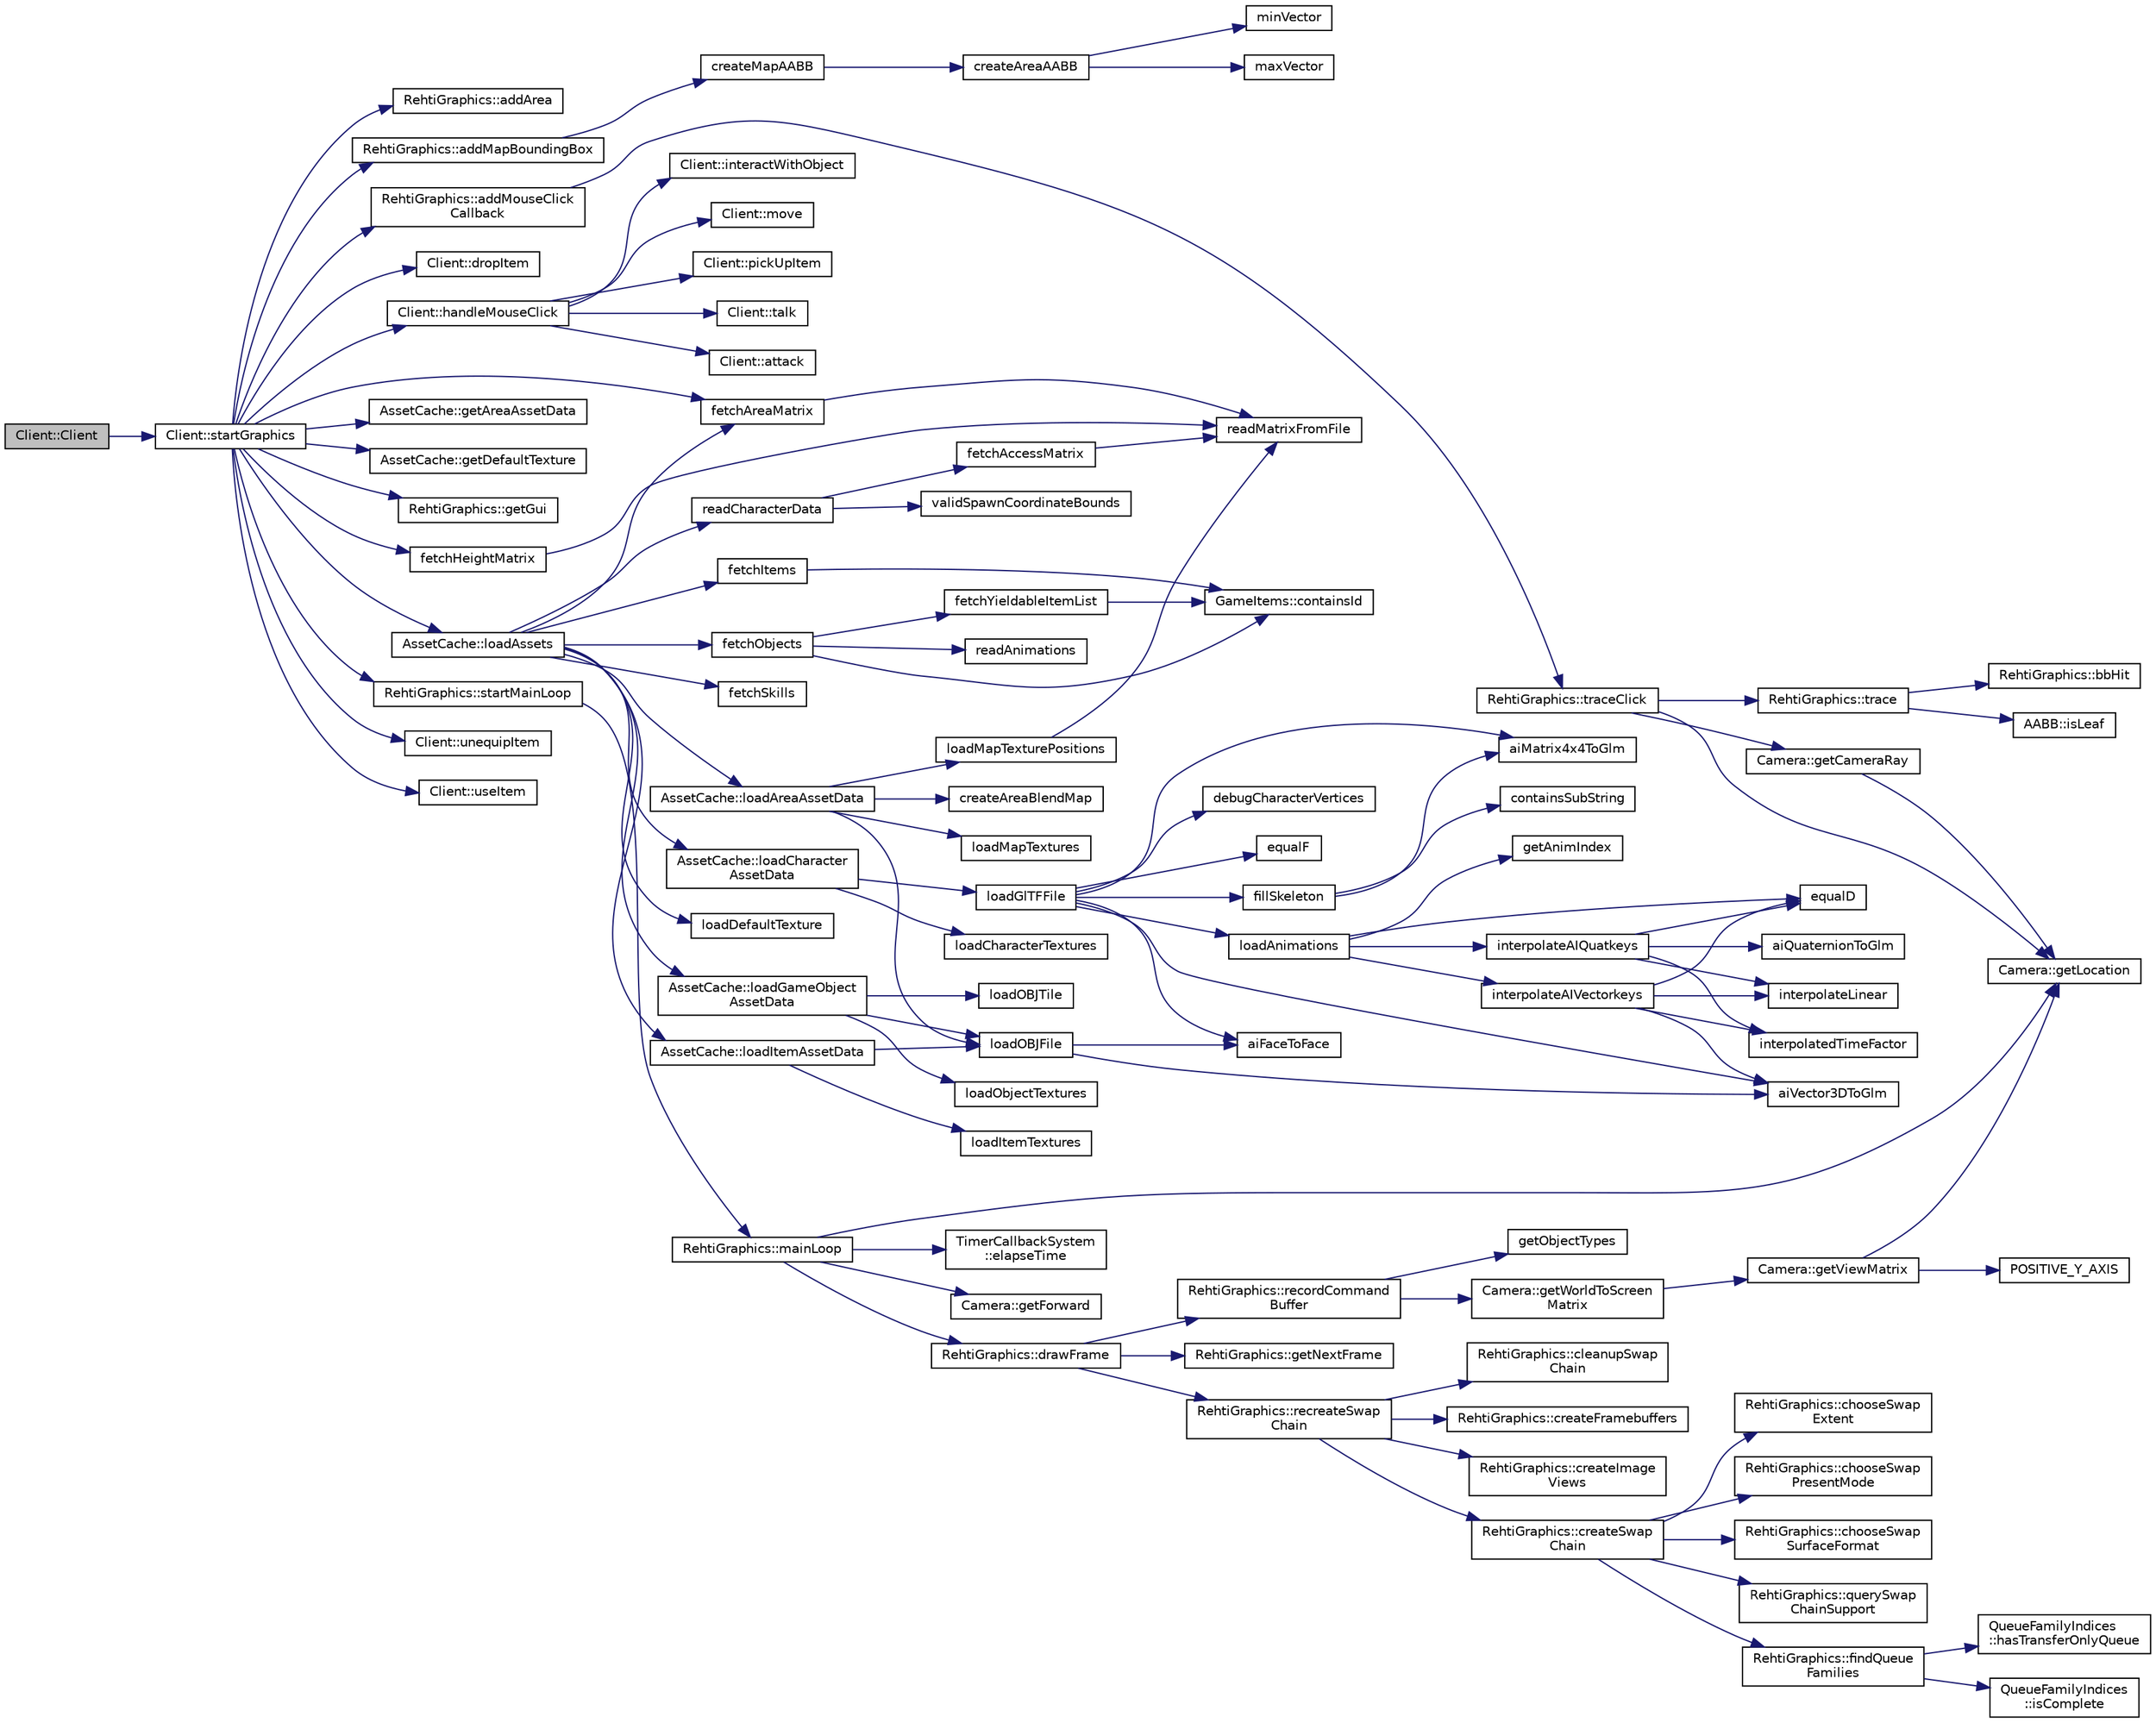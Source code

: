 digraph "Client::Client"
{
 // LATEX_PDF_SIZE
  edge [fontname="Helvetica",fontsize="10",labelfontname="Helvetica",labelfontsize="10"];
  node [fontname="Helvetica",fontsize="10",shape=record];
  rankdir="LR";
  Node1 [label="Client::Client",height=0.2,width=0.4,color="black", fillcolor="grey75", style="filled", fontcolor="black",tooltip=" "];
  Node1 -> Node2 [color="midnightblue",fontsize="10",style="solid",fontname="Helvetica"];
  Node2 [label="Client::startGraphics",height=0.2,width=0.4,color="black", fillcolor="white", style="filled",URL="$classClient.html#a7b7406bdc248547627fd669a92b86d6c",tooltip="Starts the graphics library."];
  Node2 -> Node3 [color="midnightblue",fontsize="10",style="solid",fontname="Helvetica"];
  Node3 [label="RehtiGraphics::addArea",height=0.2,width=0.4,color="black", fillcolor="white", style="filled",URL="$classRehtiGraphics.html#a1312ef75a7be329c78ff37cd16e7826e",tooltip="Adds an area to the game."];
  Node2 -> Node4 [color="midnightblue",fontsize="10",style="solid",fontname="Helvetica"];
  Node4 [label="RehtiGraphics::addMapBoundingBox",height=0.2,width=0.4,color="black", fillcolor="white", style="filled",URL="$classRehtiGraphics.html#a2a9176b65dedb70b8fa94ce7aea8643a",tooltip="Adds a bounding box for the world map."];
  Node4 -> Node5 [color="midnightblue",fontsize="10",style="solid",fontname="Helvetica"];
  Node5 [label="createMapAABB",height=0.2,width=0.4,color="black", fillcolor="white", style="filled",URL="$AABB_8cpp.html#a84f9fe626856f524cb482bca08c4f2f2",tooltip="Creates a list of AABBs trees for each area in the areaMatrix."];
  Node5 -> Node6 [color="midnightblue",fontsize="10",style="solid",fontname="Helvetica"];
  Node6 [label="createAreaAABB",height=0.2,width=0.4,color="black", fillcolor="white", style="filled",URL="$AABB_8cpp.html#a8673fc5f0b3d4ca8745793df1c907d7e",tooltip="Recursively creates an AABB tree for a single area."];
  Node6 -> Node7 [color="midnightblue",fontsize="10",style="solid",fontname="Helvetica"];
  Node7 [label="maxVector",height=0.2,width=0.4,color="black", fillcolor="white", style="filled",URL="$AABB_8cpp.html#a445c2c3a703ab69e974859af3682b1a5",tooltip="Constructs a maximum vector from two vectors."];
  Node6 -> Node8 [color="midnightblue",fontsize="10",style="solid",fontname="Helvetica"];
  Node8 [label="minVector",height=0.2,width=0.4,color="black", fillcolor="white", style="filled",URL="$AABB_8cpp.html#abc4a6a4eceb21ddd3da0192c2953f865",tooltip="Constructs a minimum vector from two vectors."];
  Node2 -> Node9 [color="midnightblue",fontsize="10",style="solid",fontname="Helvetica"];
  Node9 [label="RehtiGraphics::addMouseClick\lCallback",height=0.2,width=0.4,color="black", fillcolor="white", style="filled",URL="$classRehtiGraphics.html#a3e448f8ad5fd760e066f3be8fd627b48",tooltip="Adds a mouse click callback."];
  Node9 -> Node10 [color="midnightblue",fontsize="10",style="solid",fontname="Helvetica"];
  Node10 [label="RehtiGraphics::traceClick",height=0.2,width=0.4,color="black", fillcolor="white", style="filled",URL="$classRehtiGraphics.html#a1cfaaeadfe98542d6819596175eac875",tooltip="Traces a ray against all bounding boxes, starting with objects, then characters and lastly the map."];
  Node10 -> Node11 [color="midnightblue",fontsize="10",style="solid",fontname="Helvetica"];
  Node11 [label="Camera::getCameraRay",height=0.2,width=0.4,color="black", fillcolor="white", style="filled",URL="$classCamera.html#a36cab1c476d0ebaeb8c9a1f29625345b",tooltip="Returns the camera ray in world space."];
  Node11 -> Node12 [color="midnightblue",fontsize="10",style="solid",fontname="Helvetica"];
  Node12 [label="Camera::getLocation",height=0.2,width=0.4,color="black", fillcolor="white", style="filled",URL="$classCamera.html#aa5786f7090ec3569fa729f10a2e64ce1",tooltip="Returns the location of the camera."];
  Node10 -> Node12 [color="midnightblue",fontsize="10",style="solid",fontname="Helvetica"];
  Node10 -> Node13 [color="midnightblue",fontsize="10",style="solid",fontname="Helvetica"];
  Node13 [label="RehtiGraphics::trace",height=0.2,width=0.4,color="black", fillcolor="white", style="filled",URL="$classRehtiGraphics.html#ad5a1186324dbd1b964c27f8d5397d716",tooltip="Traces a given ray against a given bounding box."];
  Node13 -> Node14 [color="midnightblue",fontsize="10",style="solid",fontname="Helvetica"];
  Node14 [label="RehtiGraphics::bbHit",height=0.2,width=0.4,color="black", fillcolor="white", style="filled",URL="$classRehtiGraphics.html#a4446a14b74fa9d30451ed3136b5b966c",tooltip="Checks whether the given bounding box is hit by the given ray."];
  Node13 -> Node15 [color="midnightblue",fontsize="10",style="solid",fontname="Helvetica"];
  Node15 [label="AABB::isLeaf",height=0.2,width=0.4,color="black", fillcolor="white", style="filled",URL="$structAABB.html#a9ce7b09812f868b80a37f6a7b6c6c899",tooltip=" "];
  Node2 -> Node16 [color="midnightblue",fontsize="10",style="solid",fontname="Helvetica"];
  Node16 [label="Client::dropItem",height=0.2,width=0.4,color="black", fillcolor="white", style="filled",URL="$classClient.html#a7883a1cd2003100d45eae6e670dd7990",tooltip="Send a DropItemMessage for item with given instance id."];
  Node2 -> Node17 [color="midnightblue",fontsize="10",style="solid",fontname="Helvetica"];
  Node17 [label="fetchAreaMatrix",height=0.2,width=0.4,color="black", fillcolor="white", style="filled",URL="$MapReader_8cpp.html#a5f9a1f6a673ebfb7b7fd44bc2e6ef733",tooltip="Loads the area map from the given path."];
  Node17 -> Node18 [color="midnightblue",fontsize="10",style="solid",fontname="Helvetica"];
  Node18 [label="readMatrixFromFile",height=0.2,width=0.4,color="black", fillcolor="white", style="filled",URL="$rehtiLib_2assets_2reader_2src_2Utils_8cpp.html#aabe32cf7f7f2a7f7154cbceaeafb49a6",tooltip="Reads a matrix from a text file. Values should be separated by commas and rows by newlines."];
  Node2 -> Node19 [color="midnightblue",fontsize="10",style="solid",fontname="Helvetica"];
  Node19 [label="fetchHeightMatrix",height=0.2,width=0.4,color="black", fillcolor="white", style="filled",URL="$MapReader_8cpp.html#a2ac7fa2ac999e004c723cd45b861c13c",tooltip="Loads the height map from the given path."];
  Node19 -> Node18 [color="midnightblue",fontsize="10",style="solid",fontname="Helvetica"];
  Node2 -> Node20 [color="midnightblue",fontsize="10",style="solid",fontname="Helvetica"];
  Node20 [label="AssetCache::getAreaAssetData",height=0.2,width=0.4,color="black", fillcolor="white", style="filled",URL="$classAssetCache.html#abdacc168c27b4b62310653593e3e5807",tooltip="Returns the map of area asset data."];
  Node2 -> Node21 [color="midnightblue",fontsize="10",style="solid",fontname="Helvetica"];
  Node21 [label="AssetCache::getDefaultTexture",height=0.2,width=0.4,color="black", fillcolor="white", style="filled",URL="$classAssetCache.html#a68fafbfe086f297006e3ea6fe3def49f",tooltip="Get default texture."];
  Node2 -> Node22 [color="midnightblue",fontsize="10",style="solid",fontname="Helvetica"];
  Node22 [label="RehtiGraphics::getGui",height=0.2,width=0.4,color="black", fillcolor="white", style="filled",URL="$classRehtiGraphics.html#a0b627360419288947984636e806f1d82",tooltip=" "];
  Node2 -> Node23 [color="midnightblue",fontsize="10",style="solid",fontname="Helvetica"];
  Node23 [label="Client::handleMouseClick",height=0.2,width=0.4,color="black", fillcolor="white", style="filled",URL="$classClient.html#a52e1bc60eed13224e0711a1b067d4738",tooltip="Handles a mouse click hit on the graphics window."];
  Node23 -> Node24 [color="midnightblue",fontsize="10",style="solid",fontname="Helvetica"];
  Node24 [label="Client::attack",height=0.2,width=0.4,color="black", fillcolor="white", style="filled",URL="$classClient.html#a4803a7c5331ade167dbea71c01dfe7fb",tooltip="Sends an attack message to the server."];
  Node23 -> Node25 [color="midnightblue",fontsize="10",style="solid",fontname="Helvetica"];
  Node25 [label="Client::interactWithObject",height=0.2,width=0.4,color="black", fillcolor="white", style="filled",URL="$classClient.html#a0dfd50dbe59821fc99489c425d80066b",tooltip="Sends an object interaction message to the server."];
  Node23 -> Node26 [color="midnightblue",fontsize="10",style="solid",fontname="Helvetica"];
  Node26 [label="Client::move",height=0.2,width=0.4,color="black", fillcolor="white", style="filled",URL="$classClient.html#a68216a3e4b0cd1f2f72388f7bcd77bd7",tooltip="Sends a move message to the server."];
  Node23 -> Node27 [color="midnightblue",fontsize="10",style="solid",fontname="Helvetica"];
  Node27 [label="Client::pickUpItem",height=0.2,width=0.4,color="black", fillcolor="white", style="filled",URL="$classClient.html#a488bdfe038fb7b96ce82da0081213f87",tooltip="Sends a PickUpItemMessage to the server."];
  Node23 -> Node28 [color="midnightblue",fontsize="10",style="solid",fontname="Helvetica"];
  Node28 [label="Client::talk",height=0.2,width=0.4,color="black", fillcolor="white", style="filled",URL="$classClient.html#a1bd5853aea615d870a314ef884d8d5a5",tooltip="Send talk message to the server."];
  Node2 -> Node29 [color="midnightblue",fontsize="10",style="solid",fontname="Helvetica"];
  Node29 [label="AssetCache::loadAssets",height=0.2,width=0.4,color="black", fillcolor="white", style="filled",URL="$classAssetCache.html#a65f5a313ec992e8d4fd1212272f404d0",tooltip="Loads all the assets into memory."];
  Node29 -> Node17 [color="midnightblue",fontsize="10",style="solid",fontname="Helvetica"];
  Node29 -> Node30 [color="midnightblue",fontsize="10",style="solid",fontname="Helvetica"];
  Node30 [label="fetchItems",height=0.2,width=0.4,color="black", fillcolor="white", style="filled",URL="$ItemReader_8cpp.html#a286ea81c3d4e57928c83bbdbb69b21ad",tooltip="Reads items defined in the items.json file and returns them as a GameItems struct...."];
  Node30 -> Node31 [color="midnightblue",fontsize="10",style="solid",fontname="Helvetica"];
  Node31 [label="GameItems::containsId",height=0.2,width=0.4,color="black", fillcolor="white", style="filled",URL="$structGameItems.html#aa28c24034d12b17b9f85d9c46d9cb9a1",tooltip=" "];
  Node29 -> Node32 [color="midnightblue",fontsize="10",style="solid",fontname="Helvetica"];
  Node32 [label="fetchObjects",height=0.2,width=0.4,color="black", fillcolor="white", style="filled",URL="$ObjectReader_8cpp.html#ad6b3fd19ac4147a4760304254626b9fb",tooltip="Reads objects defined in the objects.json file and returns them as a GameObjects struct."];
  Node32 -> Node31 [color="midnightblue",fontsize="10",style="solid",fontname="Helvetica"];
  Node32 -> Node33 [color="midnightblue",fontsize="10",style="solid",fontname="Helvetica"];
  Node33 [label="fetchYieldableItemList",height=0.2,width=0.4,color="black", fillcolor="white", style="filled",URL="$ObjectReader_8cpp.html#a6bc2060dc73242d4623b68ae3dd96205",tooltip=" "];
  Node33 -> Node31 [color="midnightblue",fontsize="10",style="solid",fontname="Helvetica"];
  Node32 -> Node34 [color="midnightblue",fontsize="10",style="solid",fontname="Helvetica"];
  Node34 [label="readAnimations",height=0.2,width=0.4,color="black", fillcolor="white", style="filled",URL="$AnimationReader_8cpp.html#acf7a424ee8d40510f3a350fbfa9f282e",tooltip="Reads animations described in JSON file."];
  Node29 -> Node35 [color="midnightblue",fontsize="10",style="solid",fontname="Helvetica"];
  Node35 [label="fetchSkills",height=0.2,width=0.4,color="black", fillcolor="white", style="filled",URL="$SkillReader_8cpp.html#a91ba713ab4fead50c273429c4901350a",tooltip="Fetches the skills from the skills.json file and returns them as a map."];
  Node29 -> Node36 [color="midnightblue",fontsize="10",style="solid",fontname="Helvetica"];
  Node36 [label="AssetCache::loadAreaAssetData",height=0.2,width=0.4,color="black", fillcolor="white", style="filled",URL="$classAssetCache.html#a48a445aae3950de86b925f1c560236cc",tooltip="Loads the map area assets data."];
  Node36 -> Node37 [color="midnightblue",fontsize="10",style="solid",fontname="Helvetica"];
  Node37 [label="createAreaBlendMap",height=0.2,width=0.4,color="black", fillcolor="white", style="filled",URL="$TextureReader_8cpp.html#a71e8e76c67380577371c15e2a86506c9",tooltip="Creates a blend map for one area. Blend map shows which texture is used on each tile."];
  Node36 -> Node38 [color="midnightblue",fontsize="10",style="solid",fontname="Helvetica"];
  Node38 [label="loadMapTexturePositions",height=0.2,width=0.4,color="black", fillcolor="white", style="filled",URL="$TextureReader_8cpp.html#a7f962298cc265201d8af32486a80494a",tooltip="Loads map texture positions. E.g. which tile contains which texture."];
  Node38 -> Node18 [color="midnightblue",fontsize="10",style="solid",fontname="Helvetica"];
  Node36 -> Node39 [color="midnightblue",fontsize="10",style="solid",fontname="Helvetica"];
  Node39 [label="loadMapTextures",height=0.2,width=0.4,color="black", fillcolor="white", style="filled",URL="$TextureReader_8cpp.html#a55f26d9ad46394d9d0dcaa236bf2c9d6",tooltip="Reads all different the map texture files."];
  Node36 -> Node40 [color="midnightblue",fontsize="10",style="solid",fontname="Helvetica"];
  Node40 [label="loadOBJFile",height=0.2,width=0.4,color="black", fillcolor="white", style="filled",URL="$Assimp_8cpp.html#a6f1ebaee5863a79b370bbbeb6be919c5",tooltip="Loads the object from the given path."];
  Node40 -> Node41 [color="midnightblue",fontsize="10",style="solid",fontname="Helvetica"];
  Node41 [label="aiFaceToFace",height=0.2,width=0.4,color="black", fillcolor="white", style="filled",URL="$Assimp_8cpp.html#a7cbf60c3304e9dd0f4aa2171ec35c28f",tooltip="Convert aiFace to RehtiGraphics Face."];
  Node40 -> Node42 [color="midnightblue",fontsize="10",style="solid",fontname="Helvetica"];
  Node42 [label="aiVector3DToGlm",height=0.2,width=0.4,color="black", fillcolor="white", style="filled",URL="$Assimp_8cpp.html#af714162056ba854a84fa8ff6ee9ff516",tooltip="Convert aiVector3D to glm::vec3."];
  Node29 -> Node43 [color="midnightblue",fontsize="10",style="solid",fontname="Helvetica"];
  Node43 [label="AssetCache::loadCharacter\lAssetData",height=0.2,width=0.4,color="black", fillcolor="white", style="filled",URL="$classAssetCache.html#ad9b550b38f4ca4b4d1c5dadd54089ad9",tooltip="Loads the character assets data."];
  Node43 -> Node44 [color="midnightblue",fontsize="10",style="solid",fontname="Helvetica"];
  Node44 [label="loadCharacterTextures",height=0.2,width=0.4,color="black", fillcolor="white", style="filled",URL="$TextureReader_8cpp.html#ae3be27d093f96a2f64474704500ae822",tooltip="Reads all the character's textures into a map (key=filename, value=ImageData)"];
  Node43 -> Node45 [color="midnightblue",fontsize="10",style="solid",fontname="Helvetica"];
  Node45 [label="loadGlTFFile",height=0.2,width=0.4,color="black", fillcolor="white", style="filled",URL="$Assimp_8cpp.html#a815da1a9fca11840a96af6ddd1fafafc",tooltip="Loads the object from the given path."];
  Node45 -> Node41 [color="midnightblue",fontsize="10",style="solid",fontname="Helvetica"];
  Node45 -> Node46 [color="midnightblue",fontsize="10",style="solid",fontname="Helvetica"];
  Node46 [label="aiMatrix4x4ToGlm",height=0.2,width=0.4,color="black", fillcolor="white", style="filled",URL="$Assimp_8cpp.html#aec04d4c1442d730b5dd16bce0b52a876",tooltip="Convert aiMatrix4x4 to glm::mat4."];
  Node45 -> Node42 [color="midnightblue",fontsize="10",style="solid",fontname="Helvetica"];
  Node45 -> Node47 [color="midnightblue",fontsize="10",style="solid",fontname="Helvetica"];
  Node47 [label="debugCharacterVertices",height=0.2,width=0.4,color="black", fillcolor="white", style="filled",URL="$Assimp_8cpp.html#ac7d1323db3bfb183d6e70fab3f431ed6",tooltip="Prints out faulty vertices."];
  Node45 -> Node48 [color="midnightblue",fontsize="10",style="solid",fontname="Helvetica"];
  Node48 [label="equalF",height=0.2,width=0.4,color="black", fillcolor="white", style="filled",URL="$Assimp_8cpp.html#a34a35189f1598429dc9003c820683963",tooltip=" "];
  Node45 -> Node49 [color="midnightblue",fontsize="10",style="solid",fontname="Helvetica"];
  Node49 [label="fillSkeleton",height=0.2,width=0.4,color="black", fillcolor="white", style="filled",URL="$Assimp_8cpp.html#af47dad6267e81004b88347e762a705e6",tooltip="Fills the given vectors with hierarchy and bone data."];
  Node49 -> Node46 [color="midnightblue",fontsize="10",style="solid",fontname="Helvetica"];
  Node49 -> Node50 [color="midnightblue",fontsize="10",style="solid",fontname="Helvetica"];
  Node50 [label="containsSubString",height=0.2,width=0.4,color="black", fillcolor="white", style="filled",URL="$Assimp_8cpp.html#a2053055d0e1b287a09d0bd479030df01",tooltip=" "];
  Node45 -> Node51 [color="midnightblue",fontsize="10",style="solid",fontname="Helvetica"];
  Node51 [label="loadAnimations",height=0.2,width=0.4,color="black", fillcolor="white", style="filled",URL="$Assimp_8cpp.html#acb65074d785be3958ddb16a3865228d3",tooltip="Loads animations from the given scene."];
  Node51 -> Node52 [color="midnightblue",fontsize="10",style="solid",fontname="Helvetica"];
  Node52 [label="equalD",height=0.2,width=0.4,color="black", fillcolor="white", style="filled",URL="$Assimp_8cpp.html#a49f04ae968a1677ced2c91be115ea8dc",tooltip=" "];
  Node51 -> Node53 [color="midnightblue",fontsize="10",style="solid",fontname="Helvetica"];
  Node53 [label="getAnimIndex",height=0.2,width=0.4,color="black", fillcolor="white", style="filled",URL="$BasicTypes_8hpp.html#abeaa9e402d6a6f63c932da7fa203c38c",tooltip=" "];
  Node51 -> Node54 [color="midnightblue",fontsize="10",style="solid",fontname="Helvetica"];
  Node54 [label="interpolateAIQuatkeys",height=0.2,width=0.4,color="black", fillcolor="white", style="filled",URL="$Assimp_8cpp.html#ab9ddfd5d96ddb6ab2180134628abcf3b",tooltip=" "];
  Node54 -> Node55 [color="midnightblue",fontsize="10",style="solid",fontname="Helvetica"];
  Node55 [label="aiQuaternionToGlm",height=0.2,width=0.4,color="black", fillcolor="white", style="filled",URL="$Assimp_8cpp.html#a82d60c84bd6e80bf366a651cd18fb805",tooltip="Convert aiQuaternion to glm::quat."];
  Node54 -> Node52 [color="midnightblue",fontsize="10",style="solid",fontname="Helvetica"];
  Node54 -> Node56 [color="midnightblue",fontsize="10",style="solid",fontname="Helvetica"];
  Node56 [label="interpolatedTimeFactor",height=0.2,width=0.4,color="black", fillcolor="white", style="filled",URL="$Assimp_8cpp.html#a3cf31b63f2461c3970db4c1977c7d4bc",tooltip=" "];
  Node54 -> Node57 [color="midnightblue",fontsize="10",style="solid",fontname="Helvetica"];
  Node57 [label="interpolateLinear",height=0.2,width=0.4,color="black", fillcolor="white", style="filled",URL="$Assimp_8cpp.html#a83b6795b8d851b9bee5e289c2759b108",tooltip=" "];
  Node51 -> Node58 [color="midnightblue",fontsize="10",style="solid",fontname="Helvetica"];
  Node58 [label="interpolateAIVectorkeys",height=0.2,width=0.4,color="black", fillcolor="white", style="filled",URL="$Assimp_8cpp.html#ab1d32709e6bd0b18a804efcc942fea3c",tooltip=" "];
  Node58 -> Node42 [color="midnightblue",fontsize="10",style="solid",fontname="Helvetica"];
  Node58 -> Node52 [color="midnightblue",fontsize="10",style="solid",fontname="Helvetica"];
  Node58 -> Node56 [color="midnightblue",fontsize="10",style="solid",fontname="Helvetica"];
  Node58 -> Node57 [color="midnightblue",fontsize="10",style="solid",fontname="Helvetica"];
  Node29 -> Node59 [color="midnightblue",fontsize="10",style="solid",fontname="Helvetica"];
  Node59 [label="loadDefaultTexture",height=0.2,width=0.4,color="black", fillcolor="white", style="filled",URL="$TextureReader_8cpp.html#a22d2c1121be24c9a32b40cd08e13a1b2",tooltip="Loads default texture into memory."];
  Node29 -> Node60 [color="midnightblue",fontsize="10",style="solid",fontname="Helvetica"];
  Node60 [label="AssetCache::loadGameObject\lAssetData",height=0.2,width=0.4,color="black", fillcolor="white", style="filled",URL="$classAssetCache.html#acd699db149530b94fd54b52cc9047967",tooltip="Loads the game object assets data."];
  Node60 -> Node61 [color="midnightblue",fontsize="10",style="solid",fontname="Helvetica"];
  Node61 [label="loadObjectTextures",height=0.2,width=0.4,color="black", fillcolor="white", style="filled",URL="$TextureReader_8cpp.html#adb1dab8a49890c1b2f5a9284ce96cf1e",tooltip="Reads all the object's textures + character textures into a map (key=filename, value=ImageData)"];
  Node60 -> Node40 [color="midnightblue",fontsize="10",style="solid",fontname="Helvetica"];
  Node60 -> Node62 [color="midnightblue",fontsize="10",style="solid",fontname="Helvetica"];
  Node62 [label="loadOBJTile",height=0.2,width=0.4,color="black", fillcolor="white", style="filled",URL="$Assimp_8cpp.html#a647777c148522f88db2c6cbb4a398039",tooltip="Loads a double sided tile object."];
  Node29 -> Node63 [color="midnightblue",fontsize="10",style="solid",fontname="Helvetica"];
  Node63 [label="AssetCache::loadItemAssetData",height=0.2,width=0.4,color="black", fillcolor="white", style="filled",URL="$classAssetCache.html#abda1d5aaa6bafdccb3fc7619c8096d88",tooltip="Loads the item assets data."];
  Node63 -> Node64 [color="midnightblue",fontsize="10",style="solid",fontname="Helvetica"];
  Node64 [label="loadItemTextures",height=0.2,width=0.4,color="black", fillcolor="white", style="filled",URL="$TextureReader_8cpp.html#aab95b589b7d0b99042485c8496696635",tooltip="Reads all the item object textures and item icons into a map (key=filename, value=ImageData)"];
  Node63 -> Node40 [color="midnightblue",fontsize="10",style="solid",fontname="Helvetica"];
  Node29 -> Node65 [color="midnightblue",fontsize="10",style="solid",fontname="Helvetica"];
  Node65 [label="readCharacterData",height=0.2,width=0.4,color="black", fillcolor="white", style="filled",URL="$CharacterReader_8cpp.html#a30723b62eb00af0495c7e19e633d9b5a",tooltip="Reads the character data from JSON file."];
  Node65 -> Node66 [color="midnightblue",fontsize="10",style="solid",fontname="Helvetica"];
  Node66 [label="fetchAccessMatrix",height=0.2,width=0.4,color="black", fillcolor="white", style="filled",URL="$MapReader_8cpp.html#a54309908b24ddb8124bb51147ed4ce35",tooltip="Loads the access map from the given path."];
  Node66 -> Node18 [color="midnightblue",fontsize="10",style="solid",fontname="Helvetica"];
  Node65 -> Node67 [color="midnightblue",fontsize="10",style="solid",fontname="Helvetica"];
  Node67 [label="validSpawnCoordinateBounds",height=0.2,width=0.4,color="black", fillcolor="white", style="filled",URL="$CharacterReader_8cpp.html#a56581b803e4cb4205c729df269203a3f",tooltip="Check if SpawnCoordinateBounds is valid. Throws error if not."];
  Node2 -> Node68 [color="midnightblue",fontsize="10",style="solid",fontname="Helvetica"];
  Node68 [label="RehtiGraphics::startMainLoop",height=0.2,width=0.4,color="black", fillcolor="white", style="filled",URL="$classRehtiGraphics.html#aba5f89e9dc6f91cfef79f525151a067d",tooltip="Starts a rendering loop until the window is closed."];
  Node68 -> Node69 [color="midnightblue",fontsize="10",style="solid",fontname="Helvetica"];
  Node69 [label="RehtiGraphics::mainLoop",height=0.2,width=0.4,color="black", fillcolor="white", style="filled",URL="$classRehtiGraphics.html#a82d71e93dd76cde425cc34df93cf4723",tooltip="Loops, polls events and draws frames."];
  Node69 -> Node70 [color="midnightblue",fontsize="10",style="solid",fontname="Helvetica"];
  Node70 [label="RehtiGraphics::drawFrame",height=0.2,width=0.4,color="black", fillcolor="white", style="filled",URL="$classRehtiGraphics.html#ac049915f0d6b38117ece68d74eaec027",tooltip="Draws a frame and records the previous frame time."];
  Node70 -> Node71 [color="midnightblue",fontsize="10",style="solid",fontname="Helvetica"];
  Node71 [label="RehtiGraphics::getNextFrame",height=0.2,width=0.4,color="black", fillcolor="white", style="filled",URL="$classRehtiGraphics.html#a06f4b52d37e0e9b7adb86d8e724ba1f0",tooltip="Returns the index of the next frame."];
  Node70 -> Node72 [color="midnightblue",fontsize="10",style="solid",fontname="Helvetica"];
  Node72 [label="RehtiGraphics::recordCommand\lBuffer",height=0.2,width=0.4,color="black", fillcolor="white", style="filled",URL="$classRehtiGraphics.html#a6ce071a893e0edc43841a8d0c01700ed",tooltip="Records the command buffer."];
  Node72 -> Node73 [color="midnightblue",fontsize="10",style="solid",fontname="Helvetica"];
  Node73 [label="getObjectTypes",height=0.2,width=0.4,color="black", fillcolor="white", style="filled",URL="$BasicTypes_8hpp.html#ad436010e95d51ba6cac7b17355b1f26b",tooltip=" "];
  Node72 -> Node74 [color="midnightblue",fontsize="10",style="solid",fontname="Helvetica"];
  Node74 [label="Camera::getWorldToScreen\lMatrix",height=0.2,width=0.4,color="black", fillcolor="white", style="filled",URL="$classCamera.html#a1d263c318c088257b74934d93b9e3a78",tooltip="Returns the world to screen matrix."];
  Node74 -> Node75 [color="midnightblue",fontsize="10",style="solid",fontname="Helvetica"];
  Node75 [label="Camera::getViewMatrix",height=0.2,width=0.4,color="black", fillcolor="white", style="filled",URL="$classCamera.html#a2f90e661a78172675ca06ea69667b531",tooltip="Returns the view matrix of the camera, which is the inverse of the model matrix of the camera...."];
  Node75 -> Node12 [color="midnightblue",fontsize="10",style="solid",fontname="Helvetica"];
  Node75 -> Node76 [color="midnightblue",fontsize="10",style="solid",fontname="Helvetica"];
  Node76 [label="POSITIVE_Y_AXIS",height=0.2,width=0.4,color="black", fillcolor="white", style="filled",URL="$Camera_8hpp.html#ab03bb87e5fba3bc2067ea684738a2748",tooltip=" "];
  Node70 -> Node77 [color="midnightblue",fontsize="10",style="solid",fontname="Helvetica"];
  Node77 [label="RehtiGraphics::recreateSwap\lChain",height=0.2,width=0.4,color="black", fillcolor="white", style="filled",URL="$classRehtiGraphics.html#a203320e8973b2886132afadb3e2dd7f9",tooltip="Recreates the swapchain."];
  Node77 -> Node78 [color="midnightblue",fontsize="10",style="solid",fontname="Helvetica"];
  Node78 [label="RehtiGraphics::cleanupSwap\lChain",height=0.2,width=0.4,color="black", fillcolor="white", style="filled",URL="$classRehtiGraphics.html#a1cd5f2629ff675d6c0596aef87192fab",tooltip="Cleans up swapchain related resources. This function is used for easier recreation of the swap chain."];
  Node77 -> Node79 [color="midnightblue",fontsize="10",style="solid",fontname="Helvetica"];
  Node79 [label="RehtiGraphics::createFramebuffers",height=0.2,width=0.4,color="black", fillcolor="white", style="filled",URL="$classRehtiGraphics.html#a7713292234071d8a2ce195f75fb04cd8",tooltip="Creates the framebuffers."];
  Node77 -> Node80 [color="midnightblue",fontsize="10",style="solid",fontname="Helvetica"];
  Node80 [label="RehtiGraphics::createImage\lViews",height=0.2,width=0.4,color="black", fillcolor="white", style="filled",URL="$classRehtiGraphics.html#a627450c10409454e21a1e5c7ce28130d",tooltip="Creates the image views."];
  Node77 -> Node81 [color="midnightblue",fontsize="10",style="solid",fontname="Helvetica"];
  Node81 [label="RehtiGraphics::createSwap\lChain",height=0.2,width=0.4,color="black", fillcolor="white", style="filled",URL="$classRehtiGraphics.html#a2c18492cbece076acf3d35ddd1b5d7cb",tooltip="Creates the swapchain."];
  Node81 -> Node82 [color="midnightblue",fontsize="10",style="solid",fontname="Helvetica"];
  Node82 [label="RehtiGraphics::chooseSwap\lExtent",height=0.2,width=0.4,color="black", fillcolor="white", style="filled",URL="$classRehtiGraphics.html#a75ec64c97d7fe08381b9afc797a0e250",tooltip="Chooses a swap extent based on the provided capabilities."];
  Node81 -> Node83 [color="midnightblue",fontsize="10",style="solid",fontname="Helvetica"];
  Node83 [label="RehtiGraphics::chooseSwap\lPresentMode",height=0.2,width=0.4,color="black", fillcolor="white", style="filled",URL="$classRehtiGraphics.html#af2d71b2ee66f2987bed675ca104cf7e0",tooltip="Chooses a present mode."];
  Node81 -> Node84 [color="midnightblue",fontsize="10",style="solid",fontname="Helvetica"];
  Node84 [label="RehtiGraphics::chooseSwap\lSurfaceFormat",height=0.2,width=0.4,color="black", fillcolor="white", style="filled",URL="$classRehtiGraphics.html#ac81329a7ed71287a2632b0a17667938c",tooltip="Chooses a surface format."];
  Node81 -> Node85 [color="midnightblue",fontsize="10",style="solid",fontname="Helvetica"];
  Node85 [label="RehtiGraphics::findQueue\lFamilies",height=0.2,width=0.4,color="black", fillcolor="white", style="filled",URL="$classRehtiGraphics.html#a4153cb9e66212ea84f6e702fc1a331fc",tooltip="Looks for queue families."];
  Node85 -> Node86 [color="midnightblue",fontsize="10",style="solid",fontname="Helvetica"];
  Node86 [label="QueueFamilyIndices\l::hasTransferOnlyQueue",height=0.2,width=0.4,color="black", fillcolor="white", style="filled",URL="$structQueueFamilyIndices.html#a9ea89d103d736bcfbfde0cb19d973e4a",tooltip=" "];
  Node85 -> Node87 [color="midnightblue",fontsize="10",style="solid",fontname="Helvetica"];
  Node87 [label="QueueFamilyIndices\l::isComplete",height=0.2,width=0.4,color="black", fillcolor="white", style="filled",URL="$structQueueFamilyIndices.html#a652cdfabe4719ae21a701e77d57e7899",tooltip=" "];
  Node81 -> Node88 [color="midnightblue",fontsize="10",style="solid",fontname="Helvetica"];
  Node88 [label="RehtiGraphics::querySwap\lChainSupport",height=0.2,width=0.4,color="black", fillcolor="white", style="filled",URL="$classRehtiGraphics.html#a24a0247a5de37828a58de2cc93f27fb0",tooltip="Looks for swapchain support."];
  Node69 -> Node89 [color="midnightblue",fontsize="10",style="solid",fontname="Helvetica"];
  Node89 [label="TimerCallbackSystem\l::elapseTime",height=0.2,width=0.4,color="black", fillcolor="white", style="filled",URL="$classTimerCallbackSystem.html#a887d675b42267d0775fa9ac6121191d6",tooltip="Elapses time by the given delta time, meaning calling the callbacks with the given delta time."];
  Node69 -> Node90 [color="midnightblue",fontsize="10",style="solid",fontname="Helvetica"];
  Node90 [label="Camera::getForward",height=0.2,width=0.4,color="black", fillcolor="white", style="filled",URL="$classCamera.html#ae44d552243a7b430e94ed9e70adcf07b",tooltip="Returns the forward direction of the camera."];
  Node69 -> Node12 [color="midnightblue",fontsize="10",style="solid",fontname="Helvetica"];
  Node2 -> Node91 [color="midnightblue",fontsize="10",style="solid",fontname="Helvetica"];
  Node91 [label="Client::unequipItem",height=0.2,width=0.4,color="black", fillcolor="white", style="filled",URL="$classClient.html#a5e89bfa822c4f41d5a8f8d4a1269311a",tooltip="Send a UnequipMessage for item with given instance id."];
  Node2 -> Node92 [color="midnightblue",fontsize="10",style="solid",fontname="Helvetica"];
  Node92 [label="Client::useItem",height=0.2,width=0.4,color="black", fillcolor="white", style="filled",URL="$classClient.html#a4ab2c62c905b79659c11a276c24dc2a2",tooltip="Send a UseItemMessage for item with given instance id."];
}
